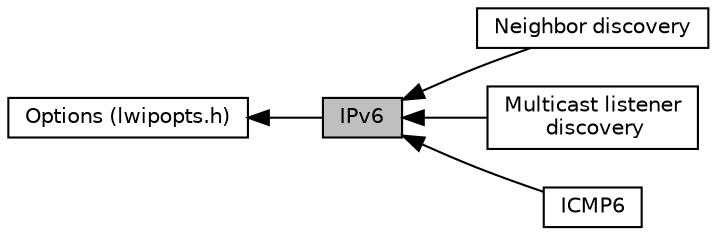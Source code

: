 digraph "IPv6"
{
  edge [fontname="Helvetica",fontsize="10",labelfontname="Helvetica",labelfontsize="10"];
  node [fontname="Helvetica",fontsize="10",shape=box];
  rankdir=LR;
  Node2 [label="Options (lwipopts.h)",height=0.2,width=0.4,color="black", fillcolor="white", style="filled",URL="$group__lwip__opts.html",tooltip=" "];
  Node1 [label="IPv6",height=0.2,width=0.4,color="black", fillcolor="grey75", style="filled", fontcolor="black",tooltip=" "];
  Node5 [label="Neighbor discovery",height=0.2,width=0.4,color="black", fillcolor="white", style="filled",URL="$group__lwip__opts__nd6.html",tooltip=" "];
  Node4 [label="Multicast listener\l discovery",height=0.2,width=0.4,color="black", fillcolor="white", style="filled",URL="$group__lwip__opts__mld6.html",tooltip=" "];
  Node3 [label="ICMP6",height=0.2,width=0.4,color="black", fillcolor="white", style="filled",URL="$group__lwip__opts__icmp6.html",tooltip=" "];
  Node2->Node1 [shape=plaintext, dir="back", style="solid"];
  Node1->Node3 [shape=plaintext, dir="back", style="solid"];
  Node1->Node4 [shape=plaintext, dir="back", style="solid"];
  Node1->Node5 [shape=plaintext, dir="back", style="solid"];
}
